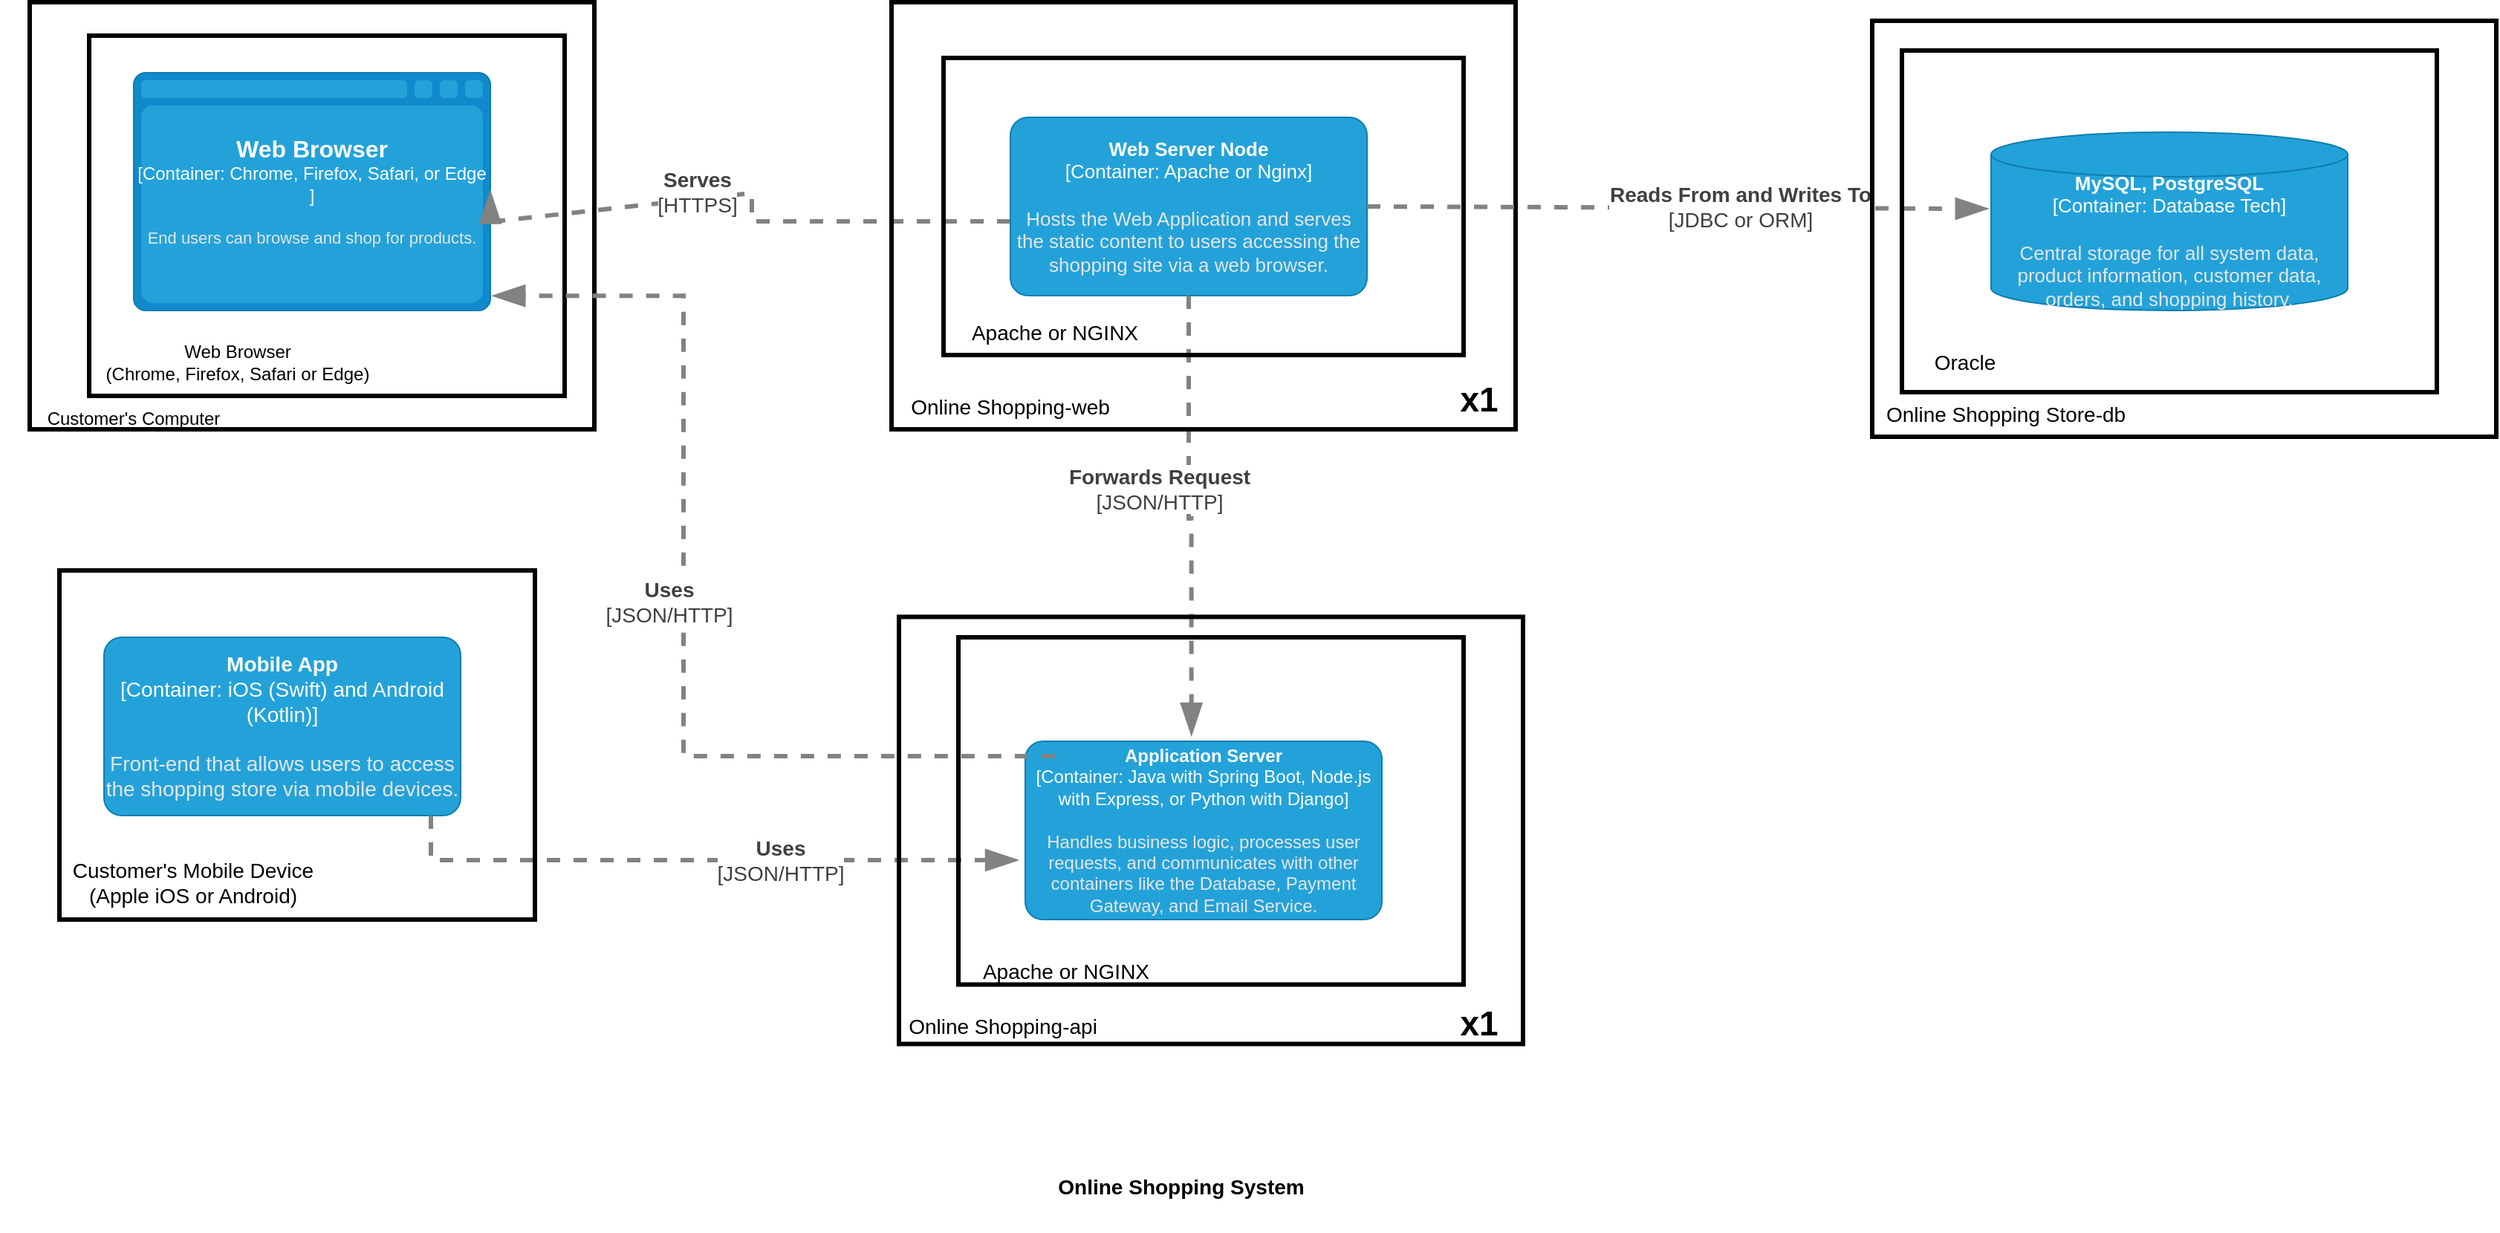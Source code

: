 <mxfile version="24.8.4">
  <diagram name="Page-1" id="qpN-eynC5HgS-LT85f7W">
    <mxGraphModel dx="2850" dy="1213" grid="1" gridSize="10" guides="1" tooltips="1" connect="1" arrows="1" fold="1" page="1" pageScale="1" pageWidth="850" pageHeight="1100" math="0" shadow="0">
      <root>
        <mxCell id="0" />
        <mxCell id="1" parent="0" />
        <object placeholders="1" c4Name="Web Browser" c4Type="Container" c4Technology="Chrome, Firefox, Safari, or Edge " c4Description="End users can browse and shop for products." label="&lt;font style=&quot;font-size: 16px&quot;&gt;&lt;b&gt;%c4Name%&lt;/b&gt;&lt;/font&gt;&lt;div&gt;[%c4Type%:&amp;nbsp;%c4Technology%]&lt;/div&gt;&lt;br&gt;&lt;div&gt;&lt;font style=&quot;font-size: 11px&quot;&gt;&lt;font color=&quot;#E6E6E6&quot;&gt;%c4Description%&lt;/font&gt;&lt;/div&gt;" id="qyXOkJkv9zLX4c14Vueq-10">
          <mxCell style="shape=mxgraph.c4.webBrowserContainer2;whiteSpace=wrap;html=1;boundedLbl=1;rounded=0;labelBackgroundColor=none;strokeColor=#118ACD;fillColor=#23A2D9;strokeColor=#118ACD;strokeColor2=#0E7DAD;fontSize=12;fontColor=#ffffff;align=center;metaEdit=1;points=[[0.5,0,0],[1,0.25,0],[1,0.5,0],[1,0.75,0],[0.5,1,0],[0,0.75,0],[0,0.5,0],[0,0.25,0]];resizable=0;" vertex="1" parent="1">
            <mxGeometry x="10" y="60" width="240" height="160" as="geometry" />
          </mxCell>
        </object>
        <object placeholders="1" c4Name="Mobile App" c4Type="Container" c4Technology=" iOS (Swift) and Android (Kotlin)" c4Description="Front-end that allows users to access the shopping store via mobile devices." label="&lt;font style=&quot;font-size: 14px;&quot;&gt;&lt;b style=&quot;font-size: 14px;&quot;&gt;%c4Name%&lt;/b&gt;&lt;/font&gt;&lt;div style=&quot;font-size: 14px;&quot;&gt;[%c4Type%: %c4Technology%]&lt;/div&gt;&lt;br style=&quot;font-size: 14px;&quot;&gt;&lt;div style=&quot;font-size: 14px;&quot;&gt;&lt;font style=&quot;font-size: 14px;&quot;&gt;&lt;font color=&quot;#E6E6E6&quot; style=&quot;font-size: 14px;&quot;&gt;%c4Description%&lt;/font&gt;&lt;/font&gt;&lt;/div&gt;" id="qyXOkJkv9zLX4c14Vueq-11">
          <mxCell style="rounded=1;whiteSpace=wrap;html=1;fontSize=14;labelBackgroundColor=none;fillColor=#23A2D9;fontColor=#ffffff;align=center;arcSize=10;strokeColor=#0E7DAD;metaEdit=1;resizable=0;points=[[0.25,0,0],[0.5,0,0],[0.75,0,0],[1,0.25,0],[1,0.5,0],[1,0.75,0],[0.75,1,0],[0.5,1,0],[0.25,1,0],[0,0.75,0],[0,0.5,0],[0,0.25,0]];" vertex="1" parent="1">
            <mxGeometry x="-10" y="440" width="240" height="120" as="geometry" />
          </mxCell>
        </object>
        <object placeholders="1" c4Name="Application Server" c4Type="Container" c4Technology="Java with Spring Boot, Node.js with Express, or Python with Django" c4Description="Handles business logic, processes user requests, and communicates with other containers like the Database, Payment Gateway, and Email Service." label="&lt;font style=&quot;font-size: 12px;&quot;&gt;&lt;b style=&quot;font-size: 12px;&quot;&gt;%c4Name%&lt;/b&gt;&lt;/font&gt;&lt;div style=&quot;font-size: 12px;&quot;&gt;[%c4Type%: %c4Technology%]&lt;/div&gt;&lt;br style=&quot;font-size: 12px;&quot;&gt;&lt;div style=&quot;font-size: 12px;&quot;&gt;&lt;font style=&quot;font-size: 12px;&quot;&gt;&lt;font color=&quot;#E6E6E6&quot; style=&quot;font-size: 12px;&quot;&gt;%c4Description%&lt;/font&gt;&lt;/font&gt;&lt;/div&gt;" id="qyXOkJkv9zLX4c14Vueq-12">
          <mxCell style="rounded=1;whiteSpace=wrap;html=1;fontSize=12;labelBackgroundColor=none;fillColor=#23A2D9;fontColor=#ffffff;align=center;arcSize=10;strokeColor=#0E7DAD;metaEdit=1;resizable=0;points=[[0.25,0,0],[0.5,0,0],[0.75,0,0],[1,0.25,0],[1,0.5,0],[1,0.75,0],[0.75,1,0],[0.5,1,0],[0.25,1,0],[0,0.75,0],[0,0.5,0],[0,0.25,0]];" vertex="1" parent="1">
            <mxGeometry x="610" y="510" width="240" height="120" as="geometry" />
          </mxCell>
        </object>
        <object placeholders="1" c4Name="MySQL, PostgreSQL" c4Type="Container" c4Technology="Database Tech" c4Description="Central storage for all system data, product information, customer data, orders, and shopping history." label="&lt;font style=&quot;font-size: 13px;&quot;&gt;&lt;b style=&quot;font-size: 13px;&quot;&gt;%c4Name%&lt;/b&gt;&lt;/font&gt;&lt;div style=&quot;font-size: 13px;&quot;&gt;[%c4Type%:&amp;nbsp;%c4Technology%]&lt;/div&gt;&lt;br style=&quot;font-size: 13px;&quot;&gt;&lt;div style=&quot;font-size: 13px;&quot;&gt;&lt;font style=&quot;font-size: 13px;&quot;&gt;&lt;font color=&quot;#E6E6E6&quot; style=&quot;font-size: 13px;&quot;&gt;%c4Description%&lt;/font&gt;&lt;/font&gt;&lt;/div&gt;" id="qyXOkJkv9zLX4c14Vueq-13">
          <mxCell style="shape=cylinder3;size=15;whiteSpace=wrap;html=1;boundedLbl=1;rounded=0;labelBackgroundColor=none;fillColor=#23A2D9;fontSize=13;fontColor=#ffffff;align=center;strokeColor=#0E7DAD;metaEdit=1;points=[[0.5,0,0],[1,0.25,0],[1,0.5,0],[1,0.75,0],[0.5,1,0],[0,0.75,0],[0,0.5,0],[0,0.25,0]];resizable=0;" vertex="1" parent="1">
            <mxGeometry x="1260" y="100" width="240" height="120" as="geometry" />
          </mxCell>
        </object>
        <mxCell id="qyXOkJkv9zLX4c14Vueq-24" value="&lt;b style=&quot;font-size: 14px;&quot;&gt;&lt;font style=&quot;font-size: 14px;&quot;&gt;Online Shopping System&lt;/font&gt;&lt;/b&gt;" style="text;html=1;align=center;verticalAlign=middle;whiteSpace=wrap;rounded=0;fontSize=14;" vertex="1" parent="1">
          <mxGeometry x="580" y="780" width="270" height="60" as="geometry" />
        </mxCell>
        <object placeholders="1" c4Type="Relationship" c4Technology="JSON/HTTP" c4Description="Uses" label="&lt;div style=&quot;text-align: left; font-size: 14px;&quot;&gt;&lt;div style=&quot;text-align: center; font-size: 14px;&quot;&gt;&lt;b style=&quot;font-size: 14px;&quot;&gt;%c4Description%&lt;/b&gt;&lt;/div&gt;&lt;div style=&quot;text-align: center; font-size: 14px;&quot;&gt;[%c4Technology%]&lt;/div&gt;&lt;/div&gt;" id="qyXOkJkv9zLX4c14Vueq-32">
          <mxCell style="endArrow=blockThin;html=1;fontSize=14;fontColor=#404040;strokeWidth=3;endFill=1;strokeColor=#828282;elbow=vertical;metaEdit=1;endSize=14;startSize=14;jumpStyle=arc;jumpSize=16;rounded=0;edgeStyle=orthogonalEdgeStyle;dashed=1;entryX=-0.022;entryY=0.667;entryDx=0;entryDy=0;entryPerimeter=0;" edge="1" parent="1" target="qyXOkJkv9zLX4c14Vueq-12">
            <mxGeometry x="0.25" width="240" relative="1" as="geometry">
              <mxPoint x="210" y="560" as="sourcePoint" />
              <mxPoint x="470" y="499.29" as="targetPoint" />
              <Array as="points">
                <mxPoint x="210" y="590" />
              </Array>
              <mxPoint as="offset" />
            </mxGeometry>
          </mxCell>
        </object>
        <object placeholders="1" c4Type="Relationship" c4Technology="HTTPS" c4Description="Serves" label="&lt;div style=&quot;text-align: left; font-size: 14px;&quot;&gt;&lt;div style=&quot;text-align: center; font-size: 14px;&quot;&gt;&lt;b style=&quot;font-size: 14px;&quot;&gt;%c4Description%&lt;/b&gt;&lt;/div&gt;&lt;div style=&quot;text-align: center; font-size: 14px;&quot;&gt;[%c4Technology%]&lt;/div&gt;&lt;/div&gt;" id="qyXOkJkv9zLX4c14Vueq-33">
          <mxCell style="endArrow=blockThin;html=1;fontSize=14;fontColor=#404040;strokeWidth=3;endFill=1;strokeColor=#828282;elbow=vertical;metaEdit=1;endSize=14;startSize=14;jumpStyle=arc;jumpSize=16;rounded=0;edgeStyle=orthogonalEdgeStyle;dashed=1;entryX=0;entryY=0.5;entryDx=0;entryDy=0;entryPerimeter=0;" edge="1" parent="1">
            <mxGeometry x="0.238" y="-1" width="240" relative="1" as="geometry">
              <mxPoint x="600" y="160" as="sourcePoint" />
              <mxPoint x="250" y="140" as="targetPoint" />
              <mxPoint x="-1" as="offset" />
              <Array as="points">
                <mxPoint x="426" y="160" />
                <mxPoint x="426" y="141" />
              </Array>
            </mxGeometry>
          </mxCell>
        </object>
        <object placeholders="1" c4Name="Web Server Node" c4Type="Container" c4Technology="Apache or Nginx" c4Description="Hosts the Web Application and serves the static content to users accessing the shopping site via a web browser." label="&lt;font style=&quot;font-size: 13px;&quot;&gt;&lt;b style=&quot;font-size: 13px;&quot;&gt;%c4Name%&lt;/b&gt;&lt;/font&gt;&lt;div style=&quot;font-size: 13px;&quot;&gt;[%c4Type%: %c4Technology%]&lt;/div&gt;&lt;br style=&quot;font-size: 13px;&quot;&gt;&lt;div style=&quot;font-size: 13px;&quot;&gt;&lt;font style=&quot;font-size: 13px;&quot;&gt;&lt;font style=&quot;font-size: 13px;&quot; color=&quot;#E6E6E6&quot;&gt;%c4Description%&lt;/font&gt;&lt;/font&gt;&lt;/div&gt;" id="qyXOkJkv9zLX4c14Vueq-34">
          <mxCell style="rounded=1;whiteSpace=wrap;html=1;fontSize=13;labelBackgroundColor=none;fillColor=#23A2D9;fontColor=#ffffff;align=center;arcSize=10;strokeColor=#0E7DAD;metaEdit=1;resizable=0;points=[[0.25,0,0],[0.5,0,0],[0.75,0,0],[1,0.25,0],[1,0.5,0],[1,0.75,0],[0.75,1,0],[0.5,1,0],[0.25,1,0],[0,0.75,0],[0,0.5,0],[0,0.25,0]];" vertex="1" parent="1">
            <mxGeometry x="600" y="90" width="240" height="120" as="geometry" />
          </mxCell>
        </object>
        <mxCell id="qyXOkJkv9zLX4c14Vueq-35" value="" style="rounded=0;whiteSpace=wrap;html=1;strokeWidth=3;gradientColor=none;fillColor=none;" vertex="1" parent="1">
          <mxGeometry x="-40" y="395" width="320" height="235" as="geometry" />
        </mxCell>
        <mxCell id="qyXOkJkv9zLX4c14Vueq-36" value="&lt;span style=&quot;font-size: 14px;&quot;&gt;Customer&#39;s Mobile Device&lt;br style=&quot;font-size: 14px;&quot;&gt;(Apple iOS or Android)&lt;/span&gt;" style="text;html=1;align=center;verticalAlign=middle;whiteSpace=wrap;rounded=0;fontSize=14;" vertex="1" parent="1">
          <mxGeometry x="-80" y="590" width="260" height="30" as="geometry" />
        </mxCell>
        <mxCell id="qyXOkJkv9zLX4c14Vueq-38" value="" style="rounded=0;whiteSpace=wrap;html=1;strokeWidth=3;gradientColor=none;fillColor=none;" vertex="1" parent="1">
          <mxGeometry x="-20" y="35" width="320" height="242.5" as="geometry" />
        </mxCell>
        <mxCell id="qyXOkJkv9zLX4c14Vueq-40" value="Web Browser&lt;br&gt;(Chrome, Firefox, Safari or Edge)" style="text;html=1;align=center;verticalAlign=middle;whiteSpace=wrap;rounded=0;" vertex="1" parent="1">
          <mxGeometry x="-30" y="240" width="220" height="30" as="geometry" />
        </mxCell>
        <mxCell id="qyXOkJkv9zLX4c14Vueq-43" value="" style="rounded=0;whiteSpace=wrap;html=1;strokeWidth=3;gradientColor=none;fillColor=none;fontSize=13;" vertex="1" parent="1">
          <mxGeometry x="-60" y="12.5" width="380" height="287.5" as="geometry" />
        </mxCell>
        <mxCell id="qyXOkJkv9zLX4c14Vueq-45" value="Customer&#39;s Computer" style="text;html=1;align=center;verticalAlign=middle;whiteSpace=wrap;rounded=0;" vertex="1" parent="1">
          <mxGeometry x="-60" y="277.5" width="140" height="30" as="geometry" />
        </mxCell>
        <object placeholders="1" c4Type="Relationship" c4Technology="JSON/HTTP" c4Description="Forwards Request" label="&lt;div style=&quot;text-align: left; font-size: 14px;&quot;&gt;&lt;div style=&quot;text-align: center; font-size: 14px;&quot;&gt;&lt;b style=&quot;font-size: 14px;&quot;&gt;%c4Description%&lt;/b&gt;&lt;/div&gt;&lt;div style=&quot;text-align: center; font-size: 14px;&quot;&gt;[%c4Technology%]&lt;/div&gt;&lt;/div&gt;" id="qyXOkJkv9zLX4c14Vueq-48">
          <mxCell style="endArrow=blockThin;html=1;fontSize=14;fontColor=#404040;strokeWidth=3;endFill=1;strokeColor=#828282;elbow=vertical;metaEdit=1;endSize=14;startSize=14;jumpStyle=arc;jumpSize=16;rounded=0;edgeStyle=orthogonalEdgeStyle;entryX=0.466;entryY=-0.036;entryDx=0;entryDy=0;entryPerimeter=0;exitX=0.5;exitY=1;exitDx=0;exitDy=0;exitPerimeter=0;dashed=1;" edge="1" parent="1" source="qyXOkJkv9zLX4c14Vueq-34" target="qyXOkJkv9zLX4c14Vueq-12">
            <mxGeometry x="-0.126" y="-20" width="240" relative="1" as="geometry">
              <mxPoint x="580" y="270" as="sourcePoint" />
              <mxPoint x="820" y="270" as="targetPoint" />
              <mxPoint as="offset" />
            </mxGeometry>
          </mxCell>
        </object>
        <mxCell id="qyXOkJkv9zLX4c14Vueq-49" value="" style="rounded=0;whiteSpace=wrap;html=1;strokeWidth=3;gradientColor=none;fillColor=none;fontSize=14;" vertex="1" parent="1">
          <mxGeometry x="555" y="50" width="350" height="200" as="geometry" />
        </mxCell>
        <mxCell id="qyXOkJkv9zLX4c14Vueq-50" value="&lt;font style=&quot;font-size: 14px;&quot;&gt;Apache or NGINX&lt;/font&gt;" style="text;html=1;align=center;verticalAlign=middle;whiteSpace=wrap;rounded=0;" vertex="1" parent="1">
          <mxGeometry x="560" y="220" width="140" height="30" as="geometry" />
        </mxCell>
        <mxCell id="qyXOkJkv9zLX4c14Vueq-51" value="" style="rounded=0;whiteSpace=wrap;html=1;strokeWidth=3;gradientColor=none;fillColor=none;" vertex="1" parent="1">
          <mxGeometry x="520" y="12.5" width="420" height="287.5" as="geometry" />
        </mxCell>
        <mxCell id="qyXOkJkv9zLX4c14Vueq-52" value="&lt;span style=&quot;font-size: 14px;&quot;&gt;Online Shopping-web&lt;/span&gt;" style="text;html=1;align=center;verticalAlign=middle;whiteSpace=wrap;rounded=0;fontStyle=0;fontSize=14;" vertex="1" parent="1">
          <mxGeometry x="520" y="270" width="160" height="30" as="geometry" />
        </mxCell>
        <object placeholders="1" c4Type="Relationship" c4Technology="JSON/HTTP" c4Description="Uses" label="&lt;div style=&quot;text-align: left; font-size: 14px;&quot;&gt;&lt;div style=&quot;text-align: center; font-size: 14px;&quot;&gt;&lt;b style=&quot;font-size: 14px;&quot;&gt;%c4Description%&lt;/b&gt;&lt;/div&gt;&lt;div style=&quot;text-align: center; font-size: 14px;&quot;&gt;[%c4Technology%]&lt;/div&gt;&lt;/div&gt;" id="qyXOkJkv9zLX4c14Vueq-53">
          <mxCell style="endArrow=blockThin;html=1;fontSize=14;fontColor=#404040;strokeWidth=3;endFill=1;strokeColor=#828282;elbow=vertical;metaEdit=1;endSize=14;startSize=14;jumpStyle=arc;jumpSize=16;rounded=0;edgeStyle=orthogonalEdgeStyle;exitX=0.083;exitY=0.083;exitDx=0;exitDy=0;exitPerimeter=0;dashed=1;entryX=1.008;entryY=0.938;entryDx=0;entryDy=0;entryPerimeter=0;" edge="1" parent="1" source="qyXOkJkv9zLX4c14Vueq-12" target="qyXOkJkv9zLX4c14Vueq-10">
            <mxGeometry x="0.029" y="10" width="240" relative="1" as="geometry">
              <mxPoint x="340" y="380" as="sourcePoint" />
              <mxPoint x="260" y="210" as="targetPoint" />
              <Array as="points">
                <mxPoint x="380" y="520" />
                <mxPoint x="380" y="210" />
              </Array>
              <mxPoint as="offset" />
            </mxGeometry>
          </mxCell>
        </object>
        <mxCell id="qyXOkJkv9zLX4c14Vueq-54" value="" style="rounded=0;whiteSpace=wrap;html=1;strokeWidth=3;gradientColor=none;fillColor=none;" vertex="1" parent="1">
          <mxGeometry x="565" y="440" width="340" height="233.75" as="geometry" />
        </mxCell>
        <mxCell id="qyXOkJkv9zLX4c14Vueq-55" value="" style="rounded=0;whiteSpace=wrap;html=1;strokeWidth=3;gradientColor=none;fillColor=none;" vertex="1" parent="1">
          <mxGeometry x="525" y="426.25" width="420" height="287.5" as="geometry" />
        </mxCell>
        <mxCell id="qyXOkJkv9zLX4c14Vueq-56" value="&lt;span style=&quot;font-size: 14px;&quot;&gt;Online Shopping-api&lt;/span&gt;" style="text;html=1;align=center;verticalAlign=middle;whiteSpace=wrap;rounded=0;fontSize=14;fontStyle=0" vertex="1" parent="1">
          <mxGeometry x="530" y="686.88" width="130" height="30" as="geometry" />
        </mxCell>
        <mxCell id="qyXOkJkv9zLX4c14Vueq-58" value="&lt;span style=&quot;font-size: 14px;&quot;&gt;Apache or NGINX&lt;/span&gt;" style="text;html=1;align=center;verticalAlign=middle;whiteSpace=wrap;rounded=0;fontSize=14;fontStyle=0" vertex="1" parent="1">
          <mxGeometry x="575" y="650" width="125" height="30" as="geometry" />
        </mxCell>
        <object placeholders="1" c4Type="Relationship" c4Technology="JDBC or ORM" c4Description="Reads From and Writes To" label="&lt;div style=&quot;text-align: left; font-size: 14px;&quot;&gt;&lt;div style=&quot;text-align: center; font-size: 14px;&quot;&gt;&lt;b style=&quot;font-size: 14px;&quot;&gt;%c4Description%&lt;/b&gt;&lt;/div&gt;&lt;div style=&quot;text-align: center; font-size: 14px;&quot;&gt;[%c4Technology%]&lt;/div&gt;&lt;/div&gt;" id="qyXOkJkv9zLX4c14Vueq-59">
          <mxCell style="endArrow=blockThin;html=1;fontSize=14;fontColor=#404040;strokeWidth=3;endFill=1;strokeColor=#828282;elbow=vertical;metaEdit=1;endSize=14;startSize=14;jumpStyle=arc;jumpSize=16;rounded=0;edgeStyle=orthogonalEdgeStyle;entryX=-0.01;entryY=0.429;entryDx=0;entryDy=0;entryPerimeter=0;dashed=1;" edge="1" parent="1" target="qyXOkJkv9zLX4c14Vueq-13">
            <mxGeometry x="0.199" y="1" width="240" relative="1" as="geometry">
              <mxPoint x="840" y="150" as="sourcePoint" />
              <mxPoint x="1080" y="150" as="targetPoint" />
              <mxPoint x="1" as="offset" />
            </mxGeometry>
          </mxCell>
        </object>
        <mxCell id="qyXOkJkv9zLX4c14Vueq-60" value="" style="rounded=0;whiteSpace=wrap;html=1;strokeWidth=3;gradientColor=none;fillColor=none;fontSize=11;" vertex="1" parent="1">
          <mxGeometry x="1200" y="45" width="360" height="230" as="geometry" />
        </mxCell>
        <mxCell id="qyXOkJkv9zLX4c14Vueq-61" value="Oracle" style="text;html=1;align=center;verticalAlign=middle;whiteSpace=wrap;rounded=0;fontSize=14;" vertex="1" parent="1">
          <mxGeometry x="1210" y="240" width="65" height="30" as="geometry" />
        </mxCell>
        <mxCell id="qyXOkJkv9zLX4c14Vueq-62" value="" style="rounded=0;whiteSpace=wrap;html=1;strokeWidth=3;gradientColor=none;fillColor=none;fontSize=14;" vertex="1" parent="1">
          <mxGeometry x="1180" y="25" width="420" height="280" as="geometry" />
        </mxCell>
        <mxCell id="qyXOkJkv9zLX4c14Vueq-63" value="&lt;span style=&quot;font-size: 14px;&quot;&gt;Online Shopping Store-db&lt;/span&gt;" style="text;html=1;align=center;verticalAlign=middle;whiteSpace=wrap;rounded=0;fontSize=14;fontStyle=0" vertex="1" parent="1">
          <mxGeometry x="1180" y="275" width="180" height="30" as="geometry" />
        </mxCell>
        <mxCell id="qyXOkJkv9zLX4c14Vueq-65" value="&lt;b&gt;&lt;font style=&quot;font-size: 23px;&quot;&gt;x1&lt;/font&gt;&lt;/b&gt;" style="text;html=1;align=center;verticalAlign=middle;resizable=0;points=[];autosize=1;strokeColor=none;fillColor=none;" vertex="1" parent="1">
          <mxGeometry x="890" y="680" width="50" height="40" as="geometry" />
        </mxCell>
        <mxCell id="qyXOkJkv9zLX4c14Vueq-66" value="&lt;b&gt;&lt;font style=&quot;font-size: 23px;&quot;&gt;x1&lt;/font&gt;&lt;/b&gt;" style="text;html=1;align=center;verticalAlign=middle;resizable=0;points=[];autosize=1;strokeColor=none;fillColor=none;" vertex="1" parent="1">
          <mxGeometry x="890" y="260" width="50" height="40" as="geometry" />
        </mxCell>
      </root>
    </mxGraphModel>
  </diagram>
</mxfile>
